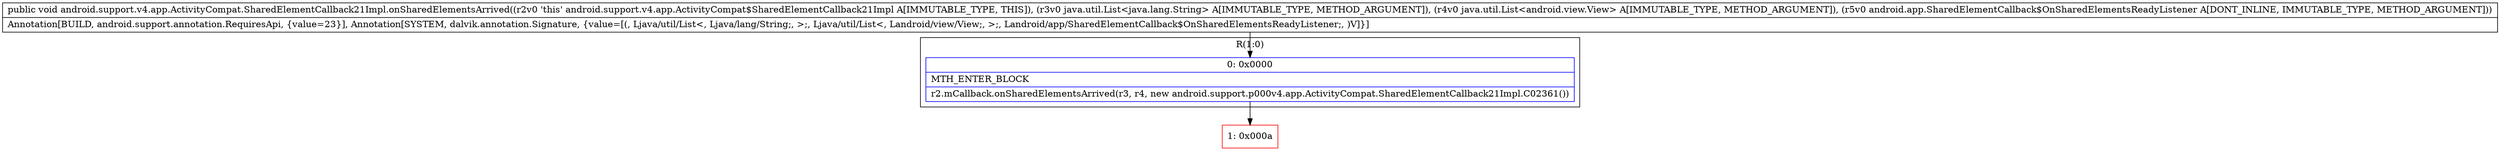 digraph "CFG forandroid.support.v4.app.ActivityCompat.SharedElementCallback21Impl.onSharedElementsArrived(Ljava\/util\/List;Ljava\/util\/List;Landroid\/app\/SharedElementCallback$OnSharedElementsReadyListener;)V" {
subgraph cluster_Region_1532668179 {
label = "R(1:0)";
node [shape=record,color=blue];
Node_0 [shape=record,label="{0\:\ 0x0000|MTH_ENTER_BLOCK\l|r2.mCallback.onSharedElementsArrived(r3, r4, new android.support.p000v4.app.ActivityCompat.SharedElementCallback21Impl.C02361())\l}"];
}
Node_1 [shape=record,color=red,label="{1\:\ 0x000a}"];
MethodNode[shape=record,label="{public void android.support.v4.app.ActivityCompat.SharedElementCallback21Impl.onSharedElementsArrived((r2v0 'this' android.support.v4.app.ActivityCompat$SharedElementCallback21Impl A[IMMUTABLE_TYPE, THIS]), (r3v0 java.util.List\<java.lang.String\> A[IMMUTABLE_TYPE, METHOD_ARGUMENT]), (r4v0 java.util.List\<android.view.View\> A[IMMUTABLE_TYPE, METHOD_ARGUMENT]), (r5v0 android.app.SharedElementCallback$OnSharedElementsReadyListener A[DONT_INLINE, IMMUTABLE_TYPE, METHOD_ARGUMENT]))  | Annotation[BUILD, android.support.annotation.RequiresApi, \{value=23\}], Annotation[SYSTEM, dalvik.annotation.Signature, \{value=[(, Ljava\/util\/List\<, Ljava\/lang\/String;, \>;, Ljava\/util\/List\<, Landroid\/view\/View;, \>;, Landroid\/app\/SharedElementCallback$OnSharedElementsReadyListener;, )V]\}]\l}"];
MethodNode -> Node_0;
Node_0 -> Node_1;
}

